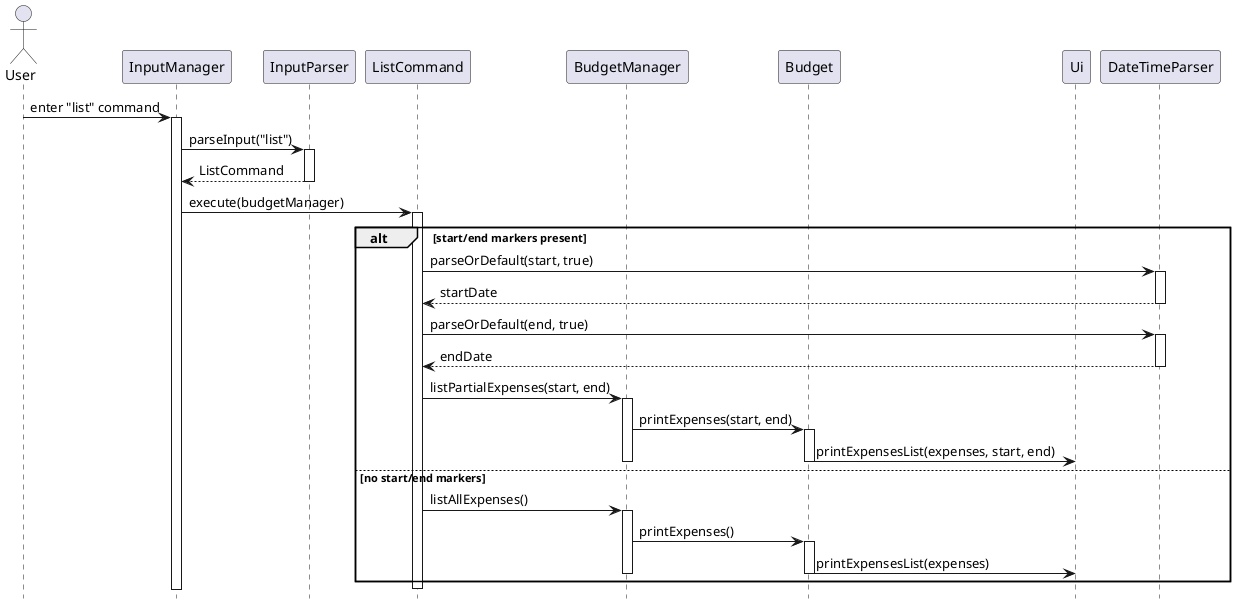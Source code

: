 @startuml

hide footbox
actor User

participant "InputManager" as InputManager
participant "InputParser" as InputParser
participant "ListCommand" as ListCommand
participant "BudgetManager" as BudgetManager
participant "Budget" as Budget
participant "Ui" as Ui
participant "DateTimeParser" as DateTimeParser

User -> InputManager : enter "list" command
activate InputManager
InputManager -> InputParser : parseInput("list")
activate InputParser
InputParser --> InputManager : ListCommand
deactivate InputParser

InputManager -> ListCommand : execute(budgetManager)
activate ListCommand

alt start/end markers present
    ListCommand -> DateTimeParser : parseOrDefault(start, true)
    activate DateTimeParser
    DateTimeParser --> ListCommand : startDate
    deactivate DateTimeParser

    ListCommand -> DateTimeParser : parseOrDefault(end, true)
    activate DateTimeParser
    DateTimeParser --> ListCommand : endDate
    deactivate DateTimeParser

    ListCommand -> BudgetManager : listPartialExpenses(start, end)
    activate BudgetManager
    BudgetManager -> Budget : printExpenses(start, end)
    activate Budget
    Budget -> Ui : printExpensesList(expenses, start, end)
    deactivate Budget
    deactivate BudgetManager

else no start/end markers
    ListCommand -> BudgetManager : listAllExpenses()
    activate BudgetManager
    BudgetManager -> Budget : printExpenses()
    activate Budget
    Budget -> Ui : printExpensesList(expenses)
    deactivate Budget
    deactivate BudgetManager
end

deactivate ListCommand
@enduml